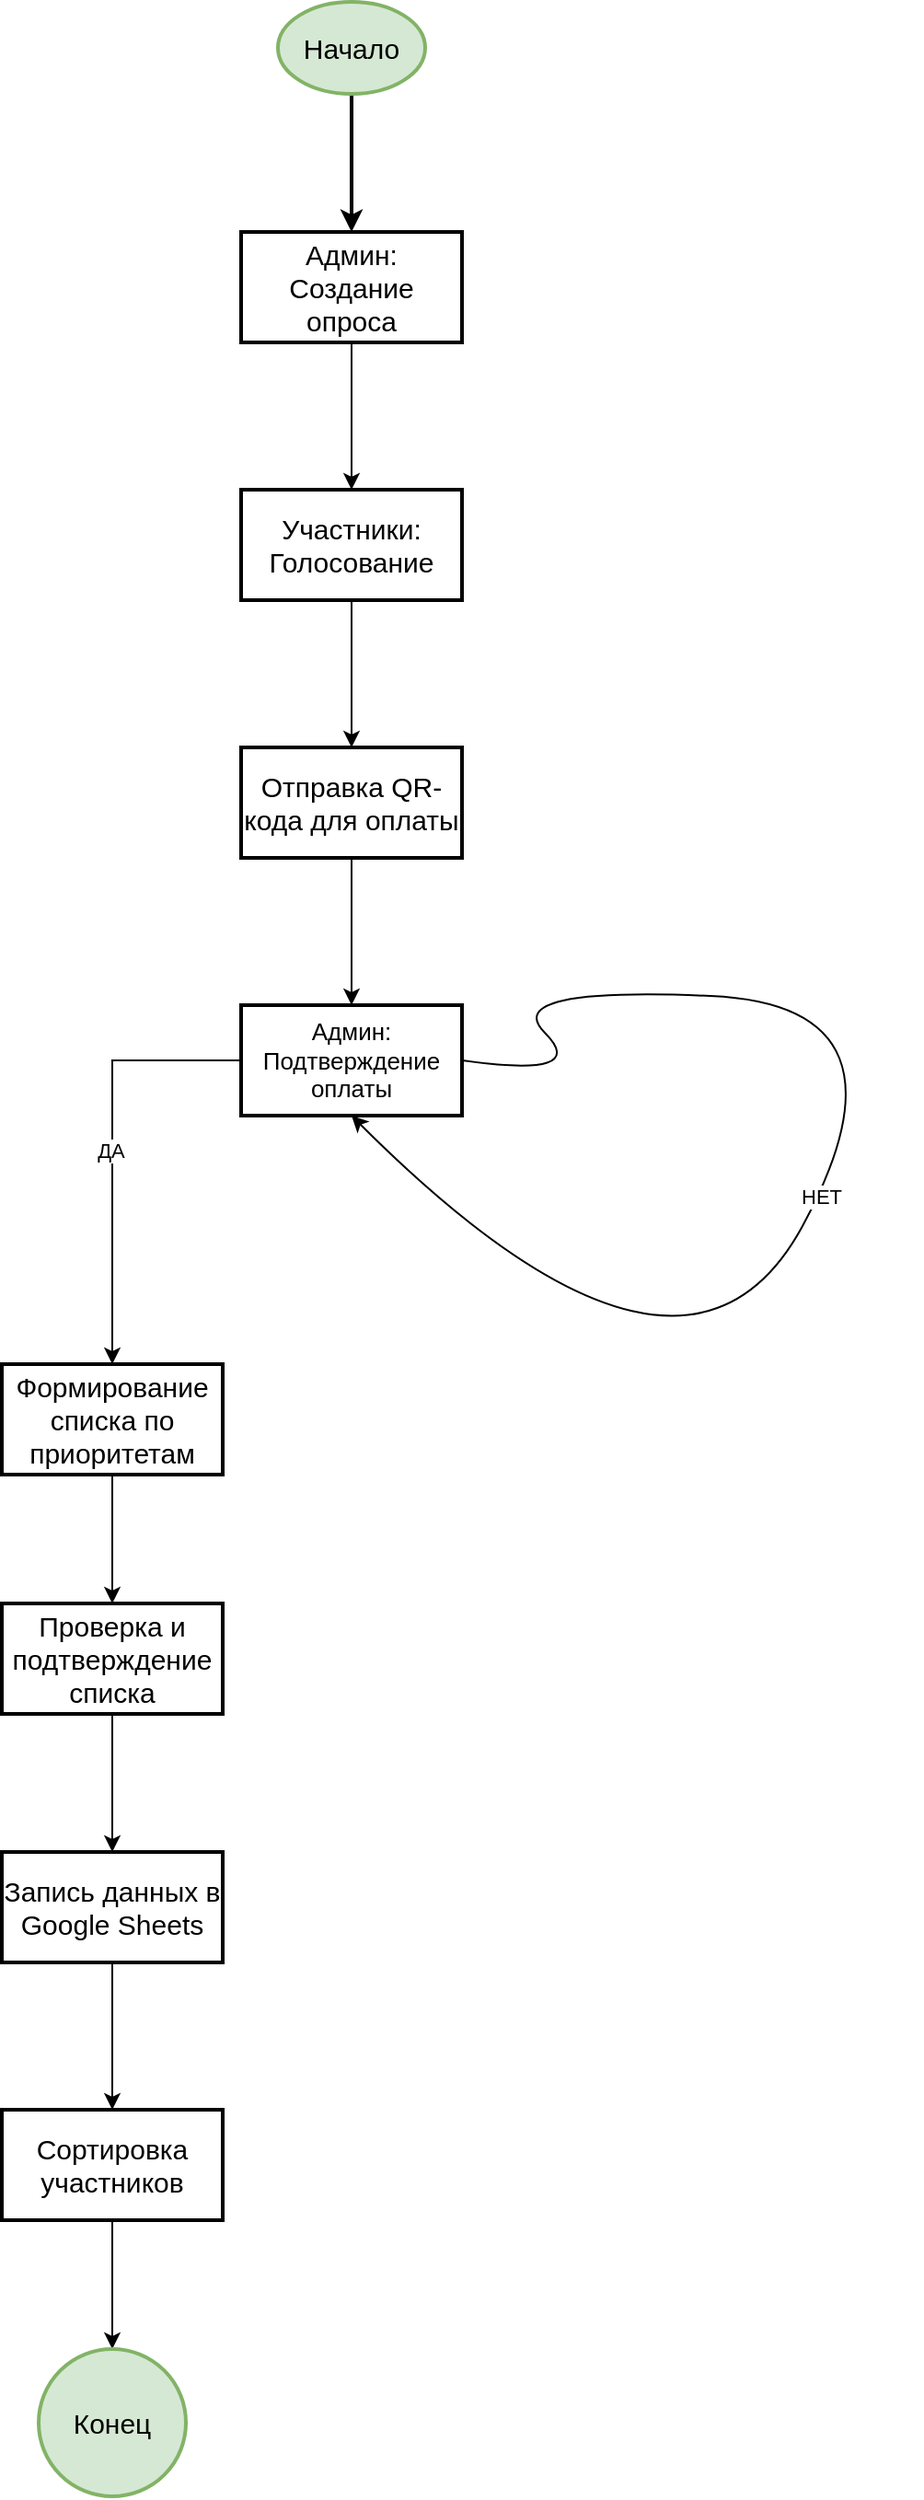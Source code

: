 <mxfile version="26.1.0">
  <diagram name="Страница — 1" id="Jb-5Hu8HWLz_g-Zm4u8E">
    <mxGraphModel dx="2505" dy="1418" grid="1" gridSize="10" guides="1" tooltips="1" connect="1" arrows="1" fold="1" page="1" pageScale="1" pageWidth="2500" pageHeight="2500" math="0" shadow="0">
      <root>
        <mxCell id="0" />
        <mxCell id="1" parent="0" />
        <mxCell id="DNcha9Pwi-bw8J21Od16-33" value="" style="group" vertex="1" connectable="0" parent="1">
          <mxGeometry x="1220" y="910" width="500" height="1355" as="geometry" />
        </mxCell>
        <mxCell id="DNcha9Pwi-bw8J21Od16-2" value="" style="edgeStyle=orthogonalEdgeStyle;rounded=0;orthogonalLoop=1;jettySize=auto;html=1;strokeWidth=2;" edge="1" parent="DNcha9Pwi-bw8J21Od16-33" source="6FAnHJaDgQSI7gQvsbUK-12" target="DNcha9Pwi-bw8J21Od16-1">
          <mxGeometry relative="1" as="geometry" />
        </mxCell>
        <mxCell id="6FAnHJaDgQSI7gQvsbUK-12" value="&lt;font style=&quot;font-size: 15px;&quot;&gt;Начало&lt;/font&gt;" style="ellipse;whiteSpace=wrap;html=1;fillColor=#d5e8d4;strokeColor=#82b366;strokeWidth=2;" parent="DNcha9Pwi-bw8J21Od16-33" vertex="1">
          <mxGeometry x="150" width="80" height="50" as="geometry" />
        </mxCell>
        <mxCell id="DNcha9Pwi-bw8J21Od16-4" value="" style="edgeStyle=orthogonalEdgeStyle;rounded=0;orthogonalLoop=1;jettySize=auto;html=1;" edge="1" parent="DNcha9Pwi-bw8J21Od16-33" source="DNcha9Pwi-bw8J21Od16-1" target="DNcha9Pwi-bw8J21Od16-3">
          <mxGeometry relative="1" as="geometry" />
        </mxCell>
        <mxCell id="DNcha9Pwi-bw8J21Od16-1" value="&lt;font style=&quot;font-size: 15px;&quot;&gt;Админ:&lt;/font&gt;&lt;div&gt;&lt;font style=&quot;font-size: 15px;&quot;&gt;Создание опроса&lt;/font&gt;&lt;/div&gt;" style="whiteSpace=wrap;html=1;fillColor=none;strokeColor=#000000;strokeWidth=2;" vertex="1" parent="DNcha9Pwi-bw8J21Od16-33">
          <mxGeometry x="130" y="125" width="120" height="60" as="geometry" />
        </mxCell>
        <mxCell id="DNcha9Pwi-bw8J21Od16-6" value="" style="edgeStyle=orthogonalEdgeStyle;rounded=0;orthogonalLoop=1;jettySize=auto;html=1;" edge="1" parent="DNcha9Pwi-bw8J21Od16-33" source="DNcha9Pwi-bw8J21Od16-3" target="DNcha9Pwi-bw8J21Od16-5">
          <mxGeometry relative="1" as="geometry" />
        </mxCell>
        <mxCell id="DNcha9Pwi-bw8J21Od16-3" value="&lt;font style=&quot;font-size: 15px;&quot;&gt;Участники:&lt;/font&gt;&lt;div&gt;&lt;font style=&quot;font-size: 15px;&quot;&gt;Голосование&lt;/font&gt;&lt;/div&gt;" style="whiteSpace=wrap;html=1;fillColor=none;strokeColor=#000000;strokeWidth=2;" vertex="1" parent="DNcha9Pwi-bw8J21Od16-33">
          <mxGeometry x="130" y="265" width="120" height="60" as="geometry" />
        </mxCell>
        <mxCell id="DNcha9Pwi-bw8J21Od16-8" value="" style="edgeStyle=orthogonalEdgeStyle;rounded=0;orthogonalLoop=1;jettySize=auto;html=1;" edge="1" parent="DNcha9Pwi-bw8J21Od16-33" source="DNcha9Pwi-bw8J21Od16-5" target="DNcha9Pwi-bw8J21Od16-7">
          <mxGeometry relative="1" as="geometry" />
        </mxCell>
        <mxCell id="DNcha9Pwi-bw8J21Od16-5" value="&lt;font style=&quot;font-size: 15px;&quot;&gt;Отправка QR-кода для оплаты&lt;/font&gt;" style="whiteSpace=wrap;html=1;fillColor=none;strokeColor=#000000;strokeWidth=2;" vertex="1" parent="DNcha9Pwi-bw8J21Od16-33">
          <mxGeometry x="130" y="405" width="120" height="60" as="geometry" />
        </mxCell>
        <mxCell id="DNcha9Pwi-bw8J21Od16-10" value="" style="edgeStyle=orthogonalEdgeStyle;rounded=0;orthogonalLoop=1;jettySize=auto;html=1;" edge="1" parent="DNcha9Pwi-bw8J21Od16-33" source="DNcha9Pwi-bw8J21Od16-7" target="DNcha9Pwi-bw8J21Od16-9">
          <mxGeometry relative="1" as="geometry">
            <Array as="points">
              <mxPoint x="60" y="575" />
              <mxPoint x="60" y="715" />
            </Array>
          </mxGeometry>
        </mxCell>
        <mxCell id="DNcha9Pwi-bw8J21Od16-17" value="ДА" style="edgeLabel;html=1;align=center;verticalAlign=middle;resizable=0;points=[];" vertex="1" connectable="0" parent="DNcha9Pwi-bw8J21Od16-10">
          <mxGeometry x="0.013" y="-1" relative="1" as="geometry">
            <mxPoint as="offset" />
          </mxGeometry>
        </mxCell>
        <mxCell id="DNcha9Pwi-bw8J21Od16-7" value="&lt;font style=&quot;font-size: 13px;&quot;&gt;Админ:&lt;/font&gt;&lt;div&gt;&lt;font style=&quot;font-size: 13px;&quot;&gt;Подтверждение оплаты&lt;/font&gt;&lt;/div&gt;" style="whiteSpace=wrap;html=1;fillColor=none;strokeColor=#000000;strokeWidth=2;" vertex="1" parent="DNcha9Pwi-bw8J21Od16-33">
          <mxGeometry x="130" y="545" width="120" height="60" as="geometry" />
        </mxCell>
        <mxCell id="DNcha9Pwi-bw8J21Od16-12" value="" style="edgeStyle=orthogonalEdgeStyle;rounded=0;orthogonalLoop=1;jettySize=auto;html=1;" edge="1" parent="DNcha9Pwi-bw8J21Od16-33" source="DNcha9Pwi-bw8J21Od16-9" target="DNcha9Pwi-bw8J21Od16-11">
          <mxGeometry relative="1" as="geometry" />
        </mxCell>
        <mxCell id="DNcha9Pwi-bw8J21Od16-9" value="&lt;font style=&quot;font-size: 15px;&quot;&gt;Формирование списка по приоритетам&lt;/font&gt;" style="whiteSpace=wrap;html=1;fillColor=none;strokeColor=#000000;strokeWidth=2;" vertex="1" parent="DNcha9Pwi-bw8J21Od16-33">
          <mxGeometry y="740" width="120" height="60" as="geometry" />
        </mxCell>
        <mxCell id="DNcha9Pwi-bw8J21Od16-14" value="" style="edgeStyle=orthogonalEdgeStyle;rounded=0;orthogonalLoop=1;jettySize=auto;html=1;" edge="1" parent="DNcha9Pwi-bw8J21Od16-33" source="DNcha9Pwi-bw8J21Od16-11" target="DNcha9Pwi-bw8J21Od16-13">
          <mxGeometry relative="1" as="geometry" />
        </mxCell>
        <mxCell id="DNcha9Pwi-bw8J21Od16-11" value="&lt;font style=&quot;font-size: 15px;&quot;&gt;Проверка и подтверждение списка&lt;/font&gt;" style="whiteSpace=wrap;html=1;fillColor=none;strokeColor=#000000;strokeWidth=2;" vertex="1" parent="DNcha9Pwi-bw8J21Od16-33">
          <mxGeometry y="870" width="120" height="60" as="geometry" />
        </mxCell>
        <mxCell id="DNcha9Pwi-bw8J21Od16-28" value="" style="edgeStyle=orthogonalEdgeStyle;rounded=0;orthogonalLoop=1;jettySize=auto;html=1;" edge="1" parent="DNcha9Pwi-bw8J21Od16-33" source="DNcha9Pwi-bw8J21Od16-13" target="DNcha9Pwi-bw8J21Od16-27">
          <mxGeometry relative="1" as="geometry" />
        </mxCell>
        <mxCell id="DNcha9Pwi-bw8J21Od16-13" value="&lt;span style=&quot;font-size: 15px;&quot;&gt;Запись данных в Google Sheets&lt;/span&gt;" style="whiteSpace=wrap;html=1;fillColor=none;strokeColor=#000000;strokeWidth=2;" vertex="1" parent="DNcha9Pwi-bw8J21Od16-33">
          <mxGeometry y="1005" width="120" height="60" as="geometry" />
        </mxCell>
        <mxCell id="DNcha9Pwi-bw8J21Od16-24" value="" style="curved=1;endArrow=classic;html=1;rounded=0;exitX=1;exitY=0.5;exitDx=0;exitDy=0;entryX=0.5;entryY=1;entryDx=0;entryDy=0;" edge="1" parent="DNcha9Pwi-bw8J21Od16-33" source="DNcha9Pwi-bw8J21Od16-7" target="DNcha9Pwi-bw8J21Od16-7">
          <mxGeometry width="50" height="50" relative="1" as="geometry">
            <mxPoint x="270" y="585" as="sourcePoint" />
            <mxPoint x="210" y="705" as="targetPoint" />
            <Array as="points">
              <mxPoint x="320" y="585" />
              <mxPoint x="270" y="535" />
              <mxPoint x="500" y="545" />
              <mxPoint x="370" y="785" />
            </Array>
          </mxGeometry>
        </mxCell>
        <mxCell id="DNcha9Pwi-bw8J21Od16-26" value="НЕТ" style="edgeLabel;html=1;align=center;verticalAlign=middle;resizable=0;points=[];" vertex="1" connectable="0" parent="DNcha9Pwi-bw8J21Od16-24">
          <mxGeometry x="0.088" y="1" relative="1" as="geometry">
            <mxPoint as="offset" />
          </mxGeometry>
        </mxCell>
        <mxCell id="DNcha9Pwi-bw8J21Od16-32" value="" style="edgeStyle=orthogonalEdgeStyle;rounded=0;orthogonalLoop=1;jettySize=auto;html=1;" edge="1" parent="DNcha9Pwi-bw8J21Od16-33" source="DNcha9Pwi-bw8J21Od16-27" target="DNcha9Pwi-bw8J21Od16-31">
          <mxGeometry relative="1" as="geometry" />
        </mxCell>
        <mxCell id="DNcha9Pwi-bw8J21Od16-27" value="&lt;font style=&quot;font-size: 15px;&quot;&gt;Сортировка участников&lt;/font&gt;" style="whiteSpace=wrap;html=1;fillColor=none;strokeColor=#000000;strokeWidth=2;" vertex="1" parent="DNcha9Pwi-bw8J21Od16-33">
          <mxGeometry y="1145" width="120" height="60" as="geometry" />
        </mxCell>
        <mxCell id="DNcha9Pwi-bw8J21Od16-31" value="&lt;font style=&quot;font-size: 15px;&quot;&gt;Конец&lt;/font&gt;" style="ellipse;whiteSpace=wrap;html=1;fillColor=#d5e8d4;strokeColor=#82b366;strokeWidth=2;" vertex="1" parent="DNcha9Pwi-bw8J21Od16-33">
          <mxGeometry x="20" y="1275" width="80" height="80" as="geometry" />
        </mxCell>
      </root>
    </mxGraphModel>
  </diagram>
</mxfile>

